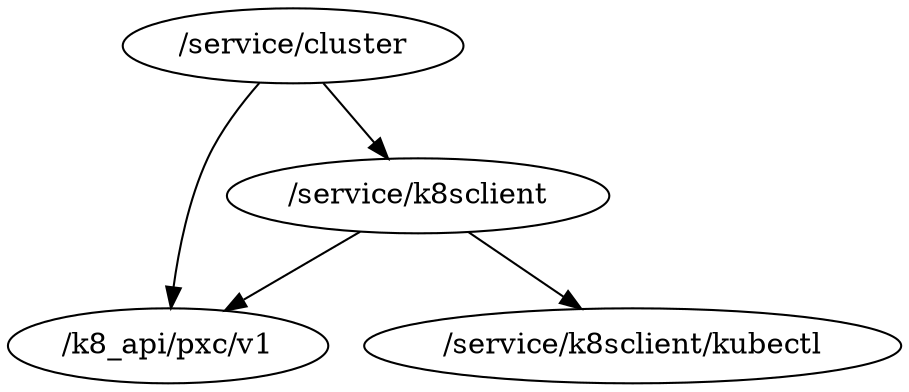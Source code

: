 digraph packages {
	"/service/cluster" -> "/k8_api/pxc/v1";
	"/service/cluster" -> "/service/k8sclient";
	"/service/k8sclient" -> "/k8_api/pxc/v1";
	"/service/k8sclient" -> "/service/k8sclient/kubectl";
}
